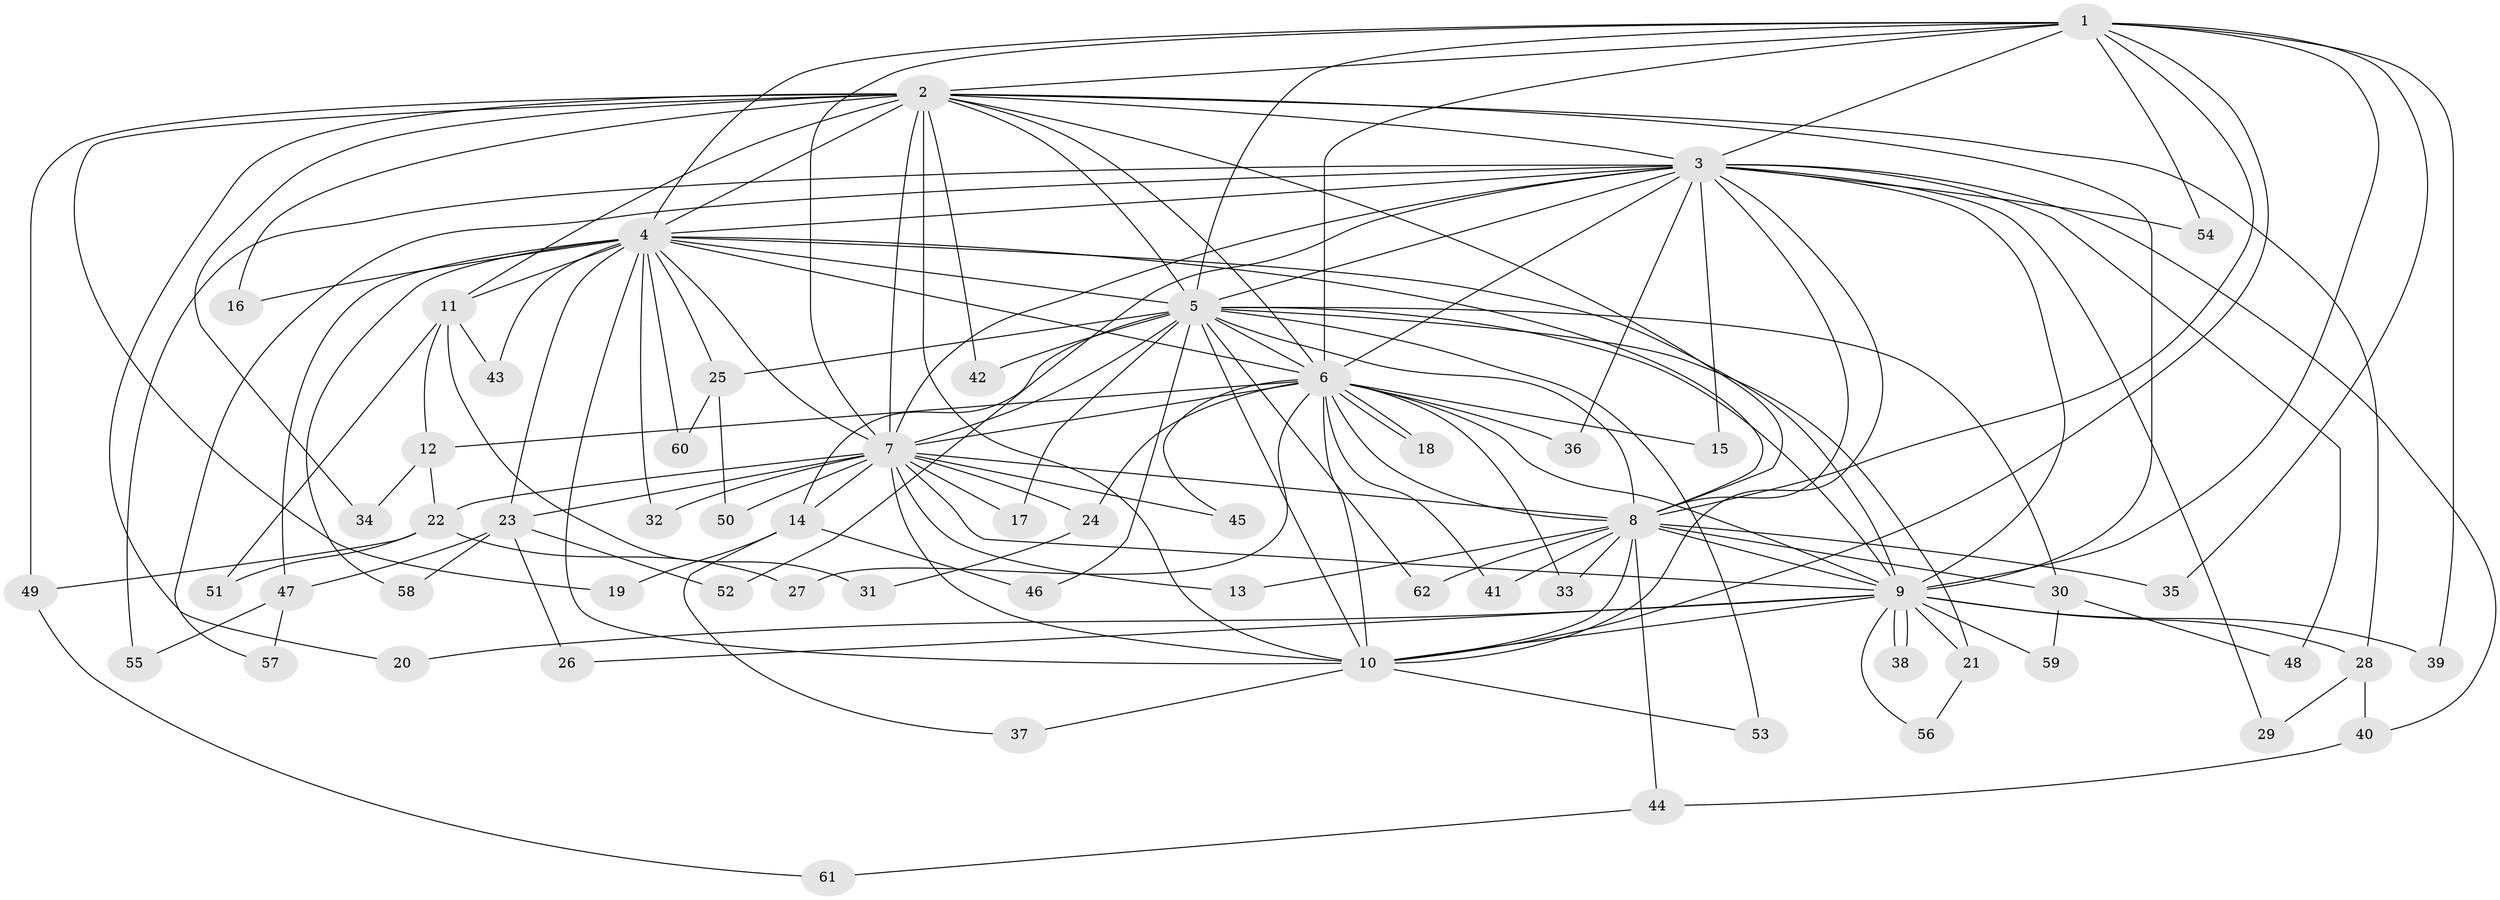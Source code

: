 // Generated by graph-tools (version 1.1) at 2025/25/03/09/25 03:25:50]
// undirected, 62 vertices, 149 edges
graph export_dot {
graph [start="1"]
  node [color=gray90,style=filled];
  1;
  2;
  3;
  4;
  5;
  6;
  7;
  8;
  9;
  10;
  11;
  12;
  13;
  14;
  15;
  16;
  17;
  18;
  19;
  20;
  21;
  22;
  23;
  24;
  25;
  26;
  27;
  28;
  29;
  30;
  31;
  32;
  33;
  34;
  35;
  36;
  37;
  38;
  39;
  40;
  41;
  42;
  43;
  44;
  45;
  46;
  47;
  48;
  49;
  50;
  51;
  52;
  53;
  54;
  55;
  56;
  57;
  58;
  59;
  60;
  61;
  62;
  1 -- 2;
  1 -- 3;
  1 -- 4;
  1 -- 5;
  1 -- 6;
  1 -- 7;
  1 -- 8;
  1 -- 9;
  1 -- 10;
  1 -- 35;
  1 -- 39;
  1 -- 54;
  2 -- 3;
  2 -- 4;
  2 -- 5;
  2 -- 6;
  2 -- 7;
  2 -- 8;
  2 -- 9;
  2 -- 10;
  2 -- 11;
  2 -- 16;
  2 -- 19;
  2 -- 20;
  2 -- 28;
  2 -- 34;
  2 -- 42;
  2 -- 49;
  3 -- 4;
  3 -- 5;
  3 -- 6;
  3 -- 7;
  3 -- 8;
  3 -- 9;
  3 -- 10;
  3 -- 15;
  3 -- 29;
  3 -- 36;
  3 -- 40;
  3 -- 48;
  3 -- 52;
  3 -- 54;
  3 -- 55;
  3 -- 57;
  4 -- 5;
  4 -- 6;
  4 -- 7;
  4 -- 8;
  4 -- 9;
  4 -- 10;
  4 -- 11;
  4 -- 16;
  4 -- 23;
  4 -- 25;
  4 -- 32;
  4 -- 43;
  4 -- 47;
  4 -- 58;
  4 -- 60;
  5 -- 6;
  5 -- 7;
  5 -- 8;
  5 -- 9;
  5 -- 10;
  5 -- 14;
  5 -- 17;
  5 -- 21;
  5 -- 25;
  5 -- 30;
  5 -- 42;
  5 -- 46;
  5 -- 53;
  5 -- 62;
  6 -- 7;
  6 -- 8;
  6 -- 9;
  6 -- 10;
  6 -- 12;
  6 -- 15;
  6 -- 18;
  6 -- 18;
  6 -- 24;
  6 -- 27;
  6 -- 33;
  6 -- 36;
  6 -- 41;
  6 -- 45;
  7 -- 8;
  7 -- 9;
  7 -- 10;
  7 -- 13;
  7 -- 14;
  7 -- 17;
  7 -- 22;
  7 -- 23;
  7 -- 24;
  7 -- 32;
  7 -- 45;
  7 -- 50;
  8 -- 9;
  8 -- 10;
  8 -- 13;
  8 -- 30;
  8 -- 33;
  8 -- 35;
  8 -- 41;
  8 -- 44;
  8 -- 62;
  9 -- 10;
  9 -- 20;
  9 -- 21;
  9 -- 26;
  9 -- 28;
  9 -- 38;
  9 -- 38;
  9 -- 39;
  9 -- 56;
  9 -- 59;
  10 -- 37;
  10 -- 53;
  11 -- 12;
  11 -- 31;
  11 -- 43;
  11 -- 51;
  12 -- 22;
  12 -- 34;
  14 -- 19;
  14 -- 37;
  14 -- 46;
  21 -- 56;
  22 -- 27;
  22 -- 49;
  22 -- 51;
  23 -- 26;
  23 -- 47;
  23 -- 52;
  23 -- 58;
  24 -- 31;
  25 -- 50;
  25 -- 60;
  28 -- 29;
  28 -- 40;
  30 -- 48;
  30 -- 59;
  40 -- 44;
  44 -- 61;
  47 -- 55;
  47 -- 57;
  49 -- 61;
}
